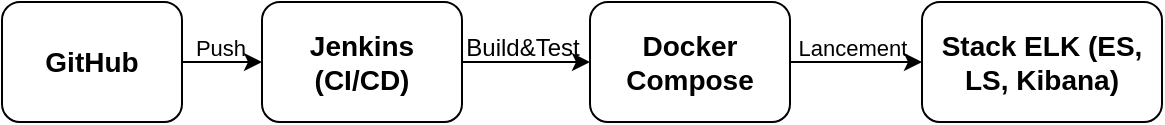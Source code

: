 <mxfile version="27.1.6">
  <diagram name="Page-1" id="J2FHUdrGR7X2YUpCgLXI">
    <mxGraphModel dx="1042" dy="527" grid="1" gridSize="10" guides="1" tooltips="1" connect="1" arrows="1" fold="1" page="1" pageScale="1" pageWidth="827" pageHeight="1169" math="0" shadow="0">
      <root>
        <mxCell id="0" />
        <mxCell id="1" parent="0" />
        <mxCell id="eGYfueU3lPUKsB2cFVtQ-6" value="" style="edgeStyle=orthogonalEdgeStyle;rounded=0;orthogonalLoop=1;jettySize=auto;html=1;" edge="1" parent="1" source="eGYfueU3lPUKsB2cFVtQ-2" target="eGYfueU3lPUKsB2cFVtQ-3">
          <mxGeometry relative="1" as="geometry" />
        </mxCell>
        <mxCell id="eGYfueU3lPUKsB2cFVtQ-7" value="Push" style="edgeLabel;html=1;align=center;verticalAlign=middle;resizable=0;points=[];labelBackgroundColor=none;" vertex="1" connectable="0" parent="eGYfueU3lPUKsB2cFVtQ-6">
          <mxGeometry x="-0.28" y="-1" relative="1" as="geometry">
            <mxPoint x="4" y="-8" as="offset" />
          </mxGeometry>
        </mxCell>
        <mxCell id="eGYfueU3lPUKsB2cFVtQ-2" value="&lt;font style=&quot;font-size: 14px;&quot;&gt;&lt;b&gt;GitHub&lt;/b&gt;&lt;/font&gt;" style="rounded=1;whiteSpace=wrap;html=1;" vertex="1" parent="1">
          <mxGeometry x="70" y="50" width="90" height="60" as="geometry" />
        </mxCell>
        <mxCell id="eGYfueU3lPUKsB2cFVtQ-8" value="" style="edgeStyle=orthogonalEdgeStyle;rounded=0;orthogonalLoop=1;jettySize=auto;html=1;" edge="1" parent="1" source="eGYfueU3lPUKsB2cFVtQ-3" target="eGYfueU3lPUKsB2cFVtQ-4">
          <mxGeometry relative="1" as="geometry" />
        </mxCell>
        <mxCell id="eGYfueU3lPUKsB2cFVtQ-3" value="&lt;font style=&quot;font-size: 14px;&quot;&gt;&lt;b&gt;Jenkins (CI/CD)&lt;/b&gt;&lt;/font&gt;" style="rounded=1;whiteSpace=wrap;html=1;" vertex="1" parent="1">
          <mxGeometry x="200" y="50" width="100" height="60" as="geometry" />
        </mxCell>
        <mxCell id="eGYfueU3lPUKsB2cFVtQ-4" value="&lt;font style=&quot;font-size: 14px;&quot;&gt;&lt;b&gt;Docker Compose&lt;/b&gt;&lt;/font&gt;" style="rounded=1;whiteSpace=wrap;html=1;" vertex="1" parent="1">
          <mxGeometry x="364" y="50" width="100" height="60" as="geometry" />
        </mxCell>
        <mxCell id="eGYfueU3lPUKsB2cFVtQ-5" value="&lt;font style=&quot;font-size: 14px;&quot;&gt;&lt;b&gt;Stack ELK (ES, LS, Kibana)&lt;/b&gt;&lt;/font&gt;" style="rounded=1;whiteSpace=wrap;html=1;" vertex="1" parent="1">
          <mxGeometry x="530" y="50" width="120" height="60" as="geometry" />
        </mxCell>
        <mxCell id="eGYfueU3lPUKsB2cFVtQ-9" value="Build&amp;amp;Test" style="text;html=1;align=center;verticalAlign=middle;resizable=0;points=[];autosize=1;strokeColor=none;fillColor=none;" vertex="1" parent="1">
          <mxGeometry x="290" y="58" width="80" height="30" as="geometry" />
        </mxCell>
        <mxCell id="eGYfueU3lPUKsB2cFVtQ-10" value="" style="edgeStyle=orthogonalEdgeStyle;rounded=0;orthogonalLoop=1;jettySize=auto;html=1;" edge="1" parent="1" source="eGYfueU3lPUKsB2cFVtQ-4" target="eGYfueU3lPUKsB2cFVtQ-5">
          <mxGeometry relative="1" as="geometry" />
        </mxCell>
        <mxCell id="eGYfueU3lPUKsB2cFVtQ-12" value="Lancement" style="edgeLabel;html=1;align=center;verticalAlign=middle;resizable=0;points=[];labelBackgroundColor=none;" vertex="1" connectable="0" parent="eGYfueU3lPUKsB2cFVtQ-10">
          <mxGeometry x="0.2" relative="1" as="geometry">
            <mxPoint x="-9" y="-7" as="offset" />
          </mxGeometry>
        </mxCell>
      </root>
    </mxGraphModel>
  </diagram>
</mxfile>
